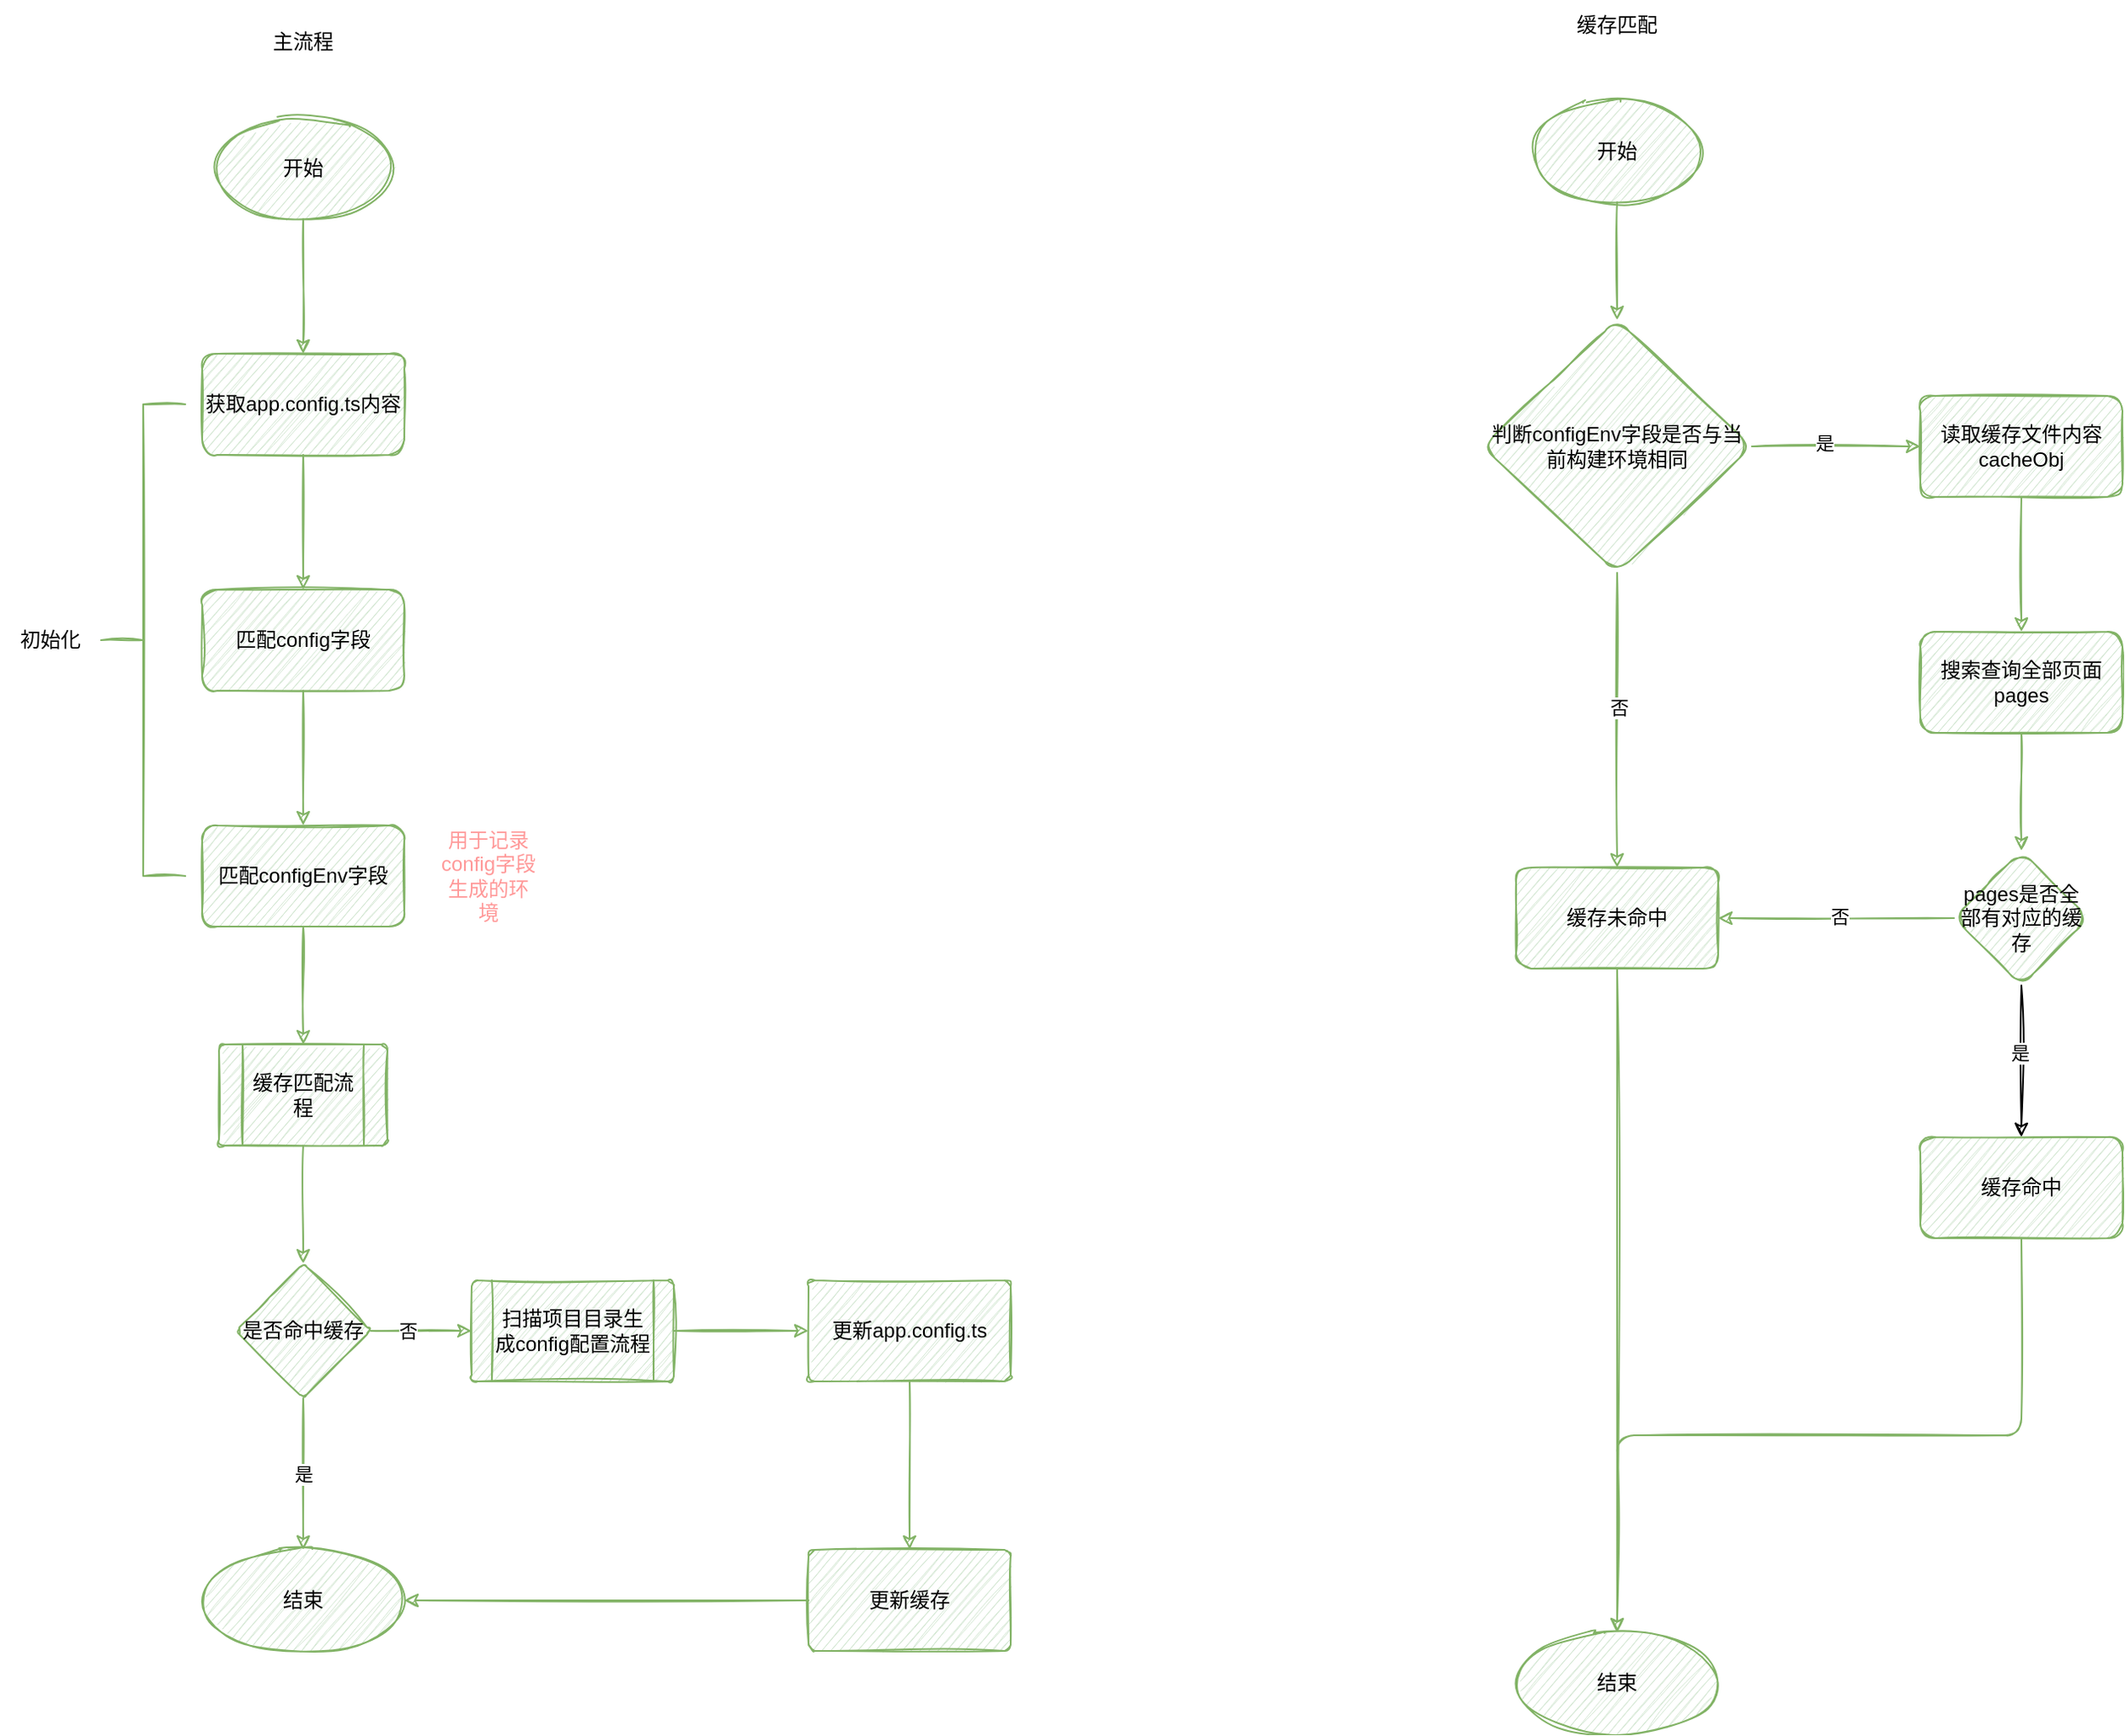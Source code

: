 <mxfile version="17.0.0" type="github">
  <diagram id="HSfGDlyhOGmyIHZ94gBn" name="第 1 页">
    <mxGraphModel dx="888" dy="586" grid="1" gridSize="10" guides="1" tooltips="1" connect="1" arrows="1" fold="1" page="1" pageScale="1" pageWidth="827" pageHeight="1169" math="0" shadow="0">
      <root>
        <mxCell id="0" />
        <mxCell id="1" parent="0" />
        <mxCell id="xD_pPmzMON3R3X_e0m8q-4" value="" style="edgeStyle=orthogonalEdgeStyle;rounded=1;sketch=1;orthogonalLoop=1;jettySize=auto;html=1;fillColor=#d5e8d4;strokeColor=#82b366;" edge="1" parent="1" source="xD_pPmzMON3R3X_e0m8q-2" target="xD_pPmzMON3R3X_e0m8q-3">
          <mxGeometry relative="1" as="geometry" />
        </mxCell>
        <mxCell id="xD_pPmzMON3R3X_e0m8q-2" value="开始" style="strokeWidth=1;html=1;shape=mxgraph.flowchart.start_1;whiteSpace=wrap;rounded=1;sketch=1;fillColor=#d5e8d4;strokeColor=#82b366;" vertex="1" parent="1">
          <mxGeometry x="360" y="270" width="100" height="60" as="geometry" />
        </mxCell>
        <mxCell id="xD_pPmzMON3R3X_e0m8q-6" value="" style="edgeStyle=orthogonalEdgeStyle;rounded=1;sketch=1;orthogonalLoop=1;jettySize=auto;html=1;fillColor=#d5e8d4;strokeColor=#82b366;" edge="1" parent="1" source="xD_pPmzMON3R3X_e0m8q-3" target="xD_pPmzMON3R3X_e0m8q-5">
          <mxGeometry relative="1" as="geometry" />
        </mxCell>
        <mxCell id="xD_pPmzMON3R3X_e0m8q-3" value="获取app.config.ts内容" style="whiteSpace=wrap;html=1;fillColor=#d5e8d4;strokeColor=#82b366;strokeWidth=1;rounded=1;sketch=1;" vertex="1" parent="1">
          <mxGeometry x="350" y="410" width="120" height="60" as="geometry" />
        </mxCell>
        <mxCell id="xD_pPmzMON3R3X_e0m8q-8" value="" style="edgeStyle=orthogonalEdgeStyle;rounded=1;sketch=1;orthogonalLoop=1;jettySize=auto;html=1;fillColor=#d5e8d4;strokeColor=#82b366;" edge="1" parent="1" source="xD_pPmzMON3R3X_e0m8q-5" target="xD_pPmzMON3R3X_e0m8q-7">
          <mxGeometry relative="1" as="geometry" />
        </mxCell>
        <mxCell id="xD_pPmzMON3R3X_e0m8q-5" value="匹配config字段" style="whiteSpace=wrap;html=1;fillColor=#d5e8d4;strokeColor=#82b366;strokeWidth=1;rounded=1;sketch=1;" vertex="1" parent="1">
          <mxGeometry x="350" y="550" width="120" height="60" as="geometry" />
        </mxCell>
        <mxCell id="xD_pPmzMON3R3X_e0m8q-14" value="" style="edgeStyle=orthogonalEdgeStyle;rounded=1;sketch=1;orthogonalLoop=1;jettySize=auto;html=1;fontColor=#000000;fillColor=#d5e8d4;strokeColor=#82b366;entryX=0.5;entryY=0;entryDx=0;entryDy=0;" edge="1" parent="1" source="xD_pPmzMON3R3X_e0m8q-7" target="xD_pPmzMON3R3X_e0m8q-15">
          <mxGeometry relative="1" as="geometry">
            <mxPoint x="410" y="860" as="targetPoint" />
          </mxGeometry>
        </mxCell>
        <mxCell id="xD_pPmzMON3R3X_e0m8q-7" value="匹配configEnv字段" style="whiteSpace=wrap;html=1;fillColor=#d5e8d4;strokeColor=#82b366;strokeWidth=1;rounded=1;sketch=1;" vertex="1" parent="1">
          <mxGeometry x="350" y="690" width="120" height="60" as="geometry" />
        </mxCell>
        <mxCell id="xD_pPmzMON3R3X_e0m8q-10" value="用于记录config字段生成的环境" style="text;html=1;strokeColor=none;fillColor=none;align=center;verticalAlign=middle;whiteSpace=wrap;rounded=0;sketch=1;fontColor=#FF9999;" vertex="1" parent="1">
          <mxGeometry x="490" y="705" width="60" height="30" as="geometry" />
        </mxCell>
        <mxCell id="xD_pPmzMON3R3X_e0m8q-11" value="" style="strokeWidth=1;html=1;shape=mxgraph.flowchart.annotation_2;align=left;labelPosition=right;pointerEvents=1;rounded=1;sketch=1;fillColor=#d5e8d4;strokeColor=#82b366;" vertex="1" parent="1">
          <mxGeometry x="290" y="440" width="50" height="280" as="geometry" />
        </mxCell>
        <mxCell id="xD_pPmzMON3R3X_e0m8q-12" value="初始化" style="text;html=1;strokeColor=none;fillColor=none;align=center;verticalAlign=middle;whiteSpace=wrap;rounded=0;sketch=1;fontColor=#000000;" vertex="1" parent="1">
          <mxGeometry x="230" y="565" width="60" height="30" as="geometry" />
        </mxCell>
        <mxCell id="xD_pPmzMON3R3X_e0m8q-17" value="" style="edgeStyle=orthogonalEdgeStyle;rounded=1;sketch=1;orthogonalLoop=1;jettySize=auto;html=1;fontColor=#000000;fillColor=#d5e8d4;strokeColor=#82b366;" edge="1" parent="1" source="xD_pPmzMON3R3X_e0m8q-15" target="xD_pPmzMON3R3X_e0m8q-16">
          <mxGeometry relative="1" as="geometry" />
        </mxCell>
        <mxCell id="xD_pPmzMON3R3X_e0m8q-15" value="缓存匹配流程" style="verticalLabelPosition=middle;verticalAlign=middle;html=1;shape=process;whiteSpace=wrap;rounded=1;size=0.14;arcSize=6;sketch=1;strokeWidth=1;fillColor=#d5e8d4;strokeColor=#82b366;labelPosition=center;align=center;" vertex="1" parent="1">
          <mxGeometry x="360" y="820" width="100" height="60" as="geometry" />
        </mxCell>
        <mxCell id="xD_pPmzMON3R3X_e0m8q-19" value="是" style="edgeStyle=orthogonalEdgeStyle;rounded=1;sketch=1;orthogonalLoop=1;jettySize=auto;html=1;fontColor=#000000;fillColor=#d5e8d4;strokeColor=#82b366;" edge="1" parent="1" source="xD_pPmzMON3R3X_e0m8q-16" target="xD_pPmzMON3R3X_e0m8q-18">
          <mxGeometry relative="1" as="geometry" />
        </mxCell>
        <mxCell id="xD_pPmzMON3R3X_e0m8q-23" value="" style="edgeStyle=orthogonalEdgeStyle;rounded=1;sketch=1;orthogonalLoop=1;jettySize=auto;html=1;fontColor=#000000;fillColor=#d5e8d4;strokeColor=#82b366;" edge="1" parent="1" source="xD_pPmzMON3R3X_e0m8q-16" target="xD_pPmzMON3R3X_e0m8q-22">
          <mxGeometry relative="1" as="geometry" />
        </mxCell>
        <mxCell id="xD_pPmzMON3R3X_e0m8q-31" value="否" style="edgeLabel;html=1;align=center;verticalAlign=middle;resizable=0;points=[];fontColor=#000000;" vertex="1" connectable="0" parent="xD_pPmzMON3R3X_e0m8q-23">
          <mxGeometry x="-0.267" relative="1" as="geometry">
            <mxPoint as="offset" />
          </mxGeometry>
        </mxCell>
        <mxCell id="xD_pPmzMON3R3X_e0m8q-16" value="是否命中缓存" style="rhombus;whiteSpace=wrap;html=1;fillColor=#d5e8d4;strokeColor=#82b366;rounded=1;arcSize=6;sketch=1;strokeWidth=1;" vertex="1" parent="1">
          <mxGeometry x="370" y="950" width="80" height="80" as="geometry" />
        </mxCell>
        <mxCell id="xD_pPmzMON3R3X_e0m8q-18" value="结束" style="ellipse;whiteSpace=wrap;html=1;fillColor=#d5e8d4;strokeColor=#82b366;rounded=1;arcSize=6;sketch=1;strokeWidth=1;" vertex="1" parent="1">
          <mxGeometry x="350" y="1120" width="120" height="60" as="geometry" />
        </mxCell>
        <mxCell id="xD_pPmzMON3R3X_e0m8q-27" value="" style="edgeStyle=orthogonalEdgeStyle;rounded=1;sketch=1;orthogonalLoop=1;jettySize=auto;html=1;fontColor=#000000;fillColor=#d5e8d4;strokeColor=#82b366;" edge="1" parent="1" source="xD_pPmzMON3R3X_e0m8q-22" target="xD_pPmzMON3R3X_e0m8q-26">
          <mxGeometry relative="1" as="geometry" />
        </mxCell>
        <mxCell id="xD_pPmzMON3R3X_e0m8q-22" value="扫描项目目录生成config配置流程" style="shape=process;whiteSpace=wrap;html=1;backgroundOutline=1;fillColor=#d5e8d4;strokeColor=#82b366;rounded=1;arcSize=6;sketch=1;strokeWidth=1;" vertex="1" parent="1">
          <mxGeometry x="510" y="960" width="120" height="60" as="geometry" />
        </mxCell>
        <mxCell id="xD_pPmzMON3R3X_e0m8q-29" value="" style="edgeStyle=orthogonalEdgeStyle;rounded=1;sketch=1;orthogonalLoop=1;jettySize=auto;html=1;fontColor=#000000;fillColor=#d5e8d4;strokeColor=#82b366;" edge="1" parent="1" source="xD_pPmzMON3R3X_e0m8q-26" target="xD_pPmzMON3R3X_e0m8q-28">
          <mxGeometry relative="1" as="geometry" />
        </mxCell>
        <mxCell id="xD_pPmzMON3R3X_e0m8q-26" value="更新app.config.ts" style="whiteSpace=wrap;html=1;fillColor=#d5e8d4;strokeColor=#82b366;rounded=1;arcSize=6;sketch=1;strokeWidth=1;" vertex="1" parent="1">
          <mxGeometry x="710" y="960" width="120" height="60" as="geometry" />
        </mxCell>
        <mxCell id="xD_pPmzMON3R3X_e0m8q-30" style="edgeStyle=orthogonalEdgeStyle;rounded=1;sketch=1;orthogonalLoop=1;jettySize=auto;html=1;exitX=0;exitY=0.5;exitDx=0;exitDy=0;entryX=1;entryY=0.5;entryDx=0;entryDy=0;fontColor=#000000;fillColor=#d5e8d4;strokeColor=#82b366;" edge="1" parent="1" source="xD_pPmzMON3R3X_e0m8q-28" target="xD_pPmzMON3R3X_e0m8q-18">
          <mxGeometry relative="1" as="geometry" />
        </mxCell>
        <mxCell id="xD_pPmzMON3R3X_e0m8q-28" value="更新缓存" style="whiteSpace=wrap;html=1;fillColor=#d5e8d4;strokeColor=#82b366;rounded=1;arcSize=6;sketch=1;strokeWidth=1;" vertex="1" parent="1">
          <mxGeometry x="710" y="1120" width="120" height="60" as="geometry" />
        </mxCell>
        <mxCell id="xD_pPmzMON3R3X_e0m8q-32" value="主流程" style="text;html=1;strokeColor=none;fillColor=none;align=center;verticalAlign=middle;whiteSpace=wrap;rounded=0;sketch=1;fontColor=#000000;" vertex="1" parent="1">
          <mxGeometry x="380" y="210" width="60" height="30" as="geometry" />
        </mxCell>
        <mxCell id="xD_pPmzMON3R3X_e0m8q-37" value="" style="edgeStyle=orthogonalEdgeStyle;rounded=1;sketch=1;orthogonalLoop=1;jettySize=auto;html=1;fontColor=#000000;fillColor=#d5e8d4;strokeColor=#82b366;" edge="1" parent="1" source="xD_pPmzMON3R3X_e0m8q-34" target="xD_pPmzMON3R3X_e0m8q-36">
          <mxGeometry relative="1" as="geometry" />
        </mxCell>
        <mxCell id="xD_pPmzMON3R3X_e0m8q-34" value="开始" style="strokeWidth=1;html=1;shape=mxgraph.flowchart.start_1;whiteSpace=wrap;rounded=1;sketch=1;fillColor=#d5e8d4;strokeColor=#82b366;" vertex="1" parent="1">
          <mxGeometry x="1140" y="260" width="100" height="60" as="geometry" />
        </mxCell>
        <mxCell id="xD_pPmzMON3R3X_e0m8q-35" value="缓存匹配" style="text;html=1;strokeColor=none;fillColor=none;align=center;verticalAlign=middle;whiteSpace=wrap;rounded=0;sketch=1;fontColor=#000000;" vertex="1" parent="1">
          <mxGeometry x="1160" y="200" width="60" height="30" as="geometry" />
        </mxCell>
        <mxCell id="xD_pPmzMON3R3X_e0m8q-46" value="" style="edgeStyle=orthogonalEdgeStyle;rounded=1;sketch=1;orthogonalLoop=1;jettySize=auto;html=1;fontColor=#000000;fillColor=#d5e8d4;strokeColor=#82b366;" edge="1" parent="1" source="xD_pPmzMON3R3X_e0m8q-36" target="xD_pPmzMON3R3X_e0m8q-45">
          <mxGeometry relative="1" as="geometry" />
        </mxCell>
        <mxCell id="xD_pPmzMON3R3X_e0m8q-47" value="否" style="edgeLabel;html=1;align=center;verticalAlign=middle;resizable=0;points=[];fontColor=#000000;" vertex="1" connectable="0" parent="xD_pPmzMON3R3X_e0m8q-46">
          <mxGeometry x="-0.088" y="1" relative="1" as="geometry">
            <mxPoint as="offset" />
          </mxGeometry>
        </mxCell>
        <mxCell id="xD_pPmzMON3R3X_e0m8q-51" value="" style="edgeStyle=orthogonalEdgeStyle;rounded=1;sketch=1;orthogonalLoop=1;jettySize=auto;html=1;fontColor=#000000;fillColor=#d5e8d4;strokeColor=#82b366;" edge="1" parent="1" source="xD_pPmzMON3R3X_e0m8q-36" target="xD_pPmzMON3R3X_e0m8q-50">
          <mxGeometry relative="1" as="geometry" />
        </mxCell>
        <mxCell id="xD_pPmzMON3R3X_e0m8q-52" value="是" style="edgeLabel;html=1;align=center;verticalAlign=middle;resizable=0;points=[];fontColor=#000000;" vertex="1" connectable="0" parent="xD_pPmzMON3R3X_e0m8q-51">
          <mxGeometry x="-0.14" y="2" relative="1" as="geometry">
            <mxPoint as="offset" />
          </mxGeometry>
        </mxCell>
        <mxCell id="xD_pPmzMON3R3X_e0m8q-36" value="判断configEnv字段是否与当前构建环境相同" style="rhombus;whiteSpace=wrap;html=1;fillColor=#d5e8d4;strokeColor=#82b366;strokeWidth=1;rounded=1;sketch=1;" vertex="1" parent="1">
          <mxGeometry x="1110" y="390" width="160" height="150" as="geometry" />
        </mxCell>
        <mxCell id="xD_pPmzMON3R3X_e0m8q-49" value="" style="edgeStyle=orthogonalEdgeStyle;rounded=1;sketch=1;orthogonalLoop=1;jettySize=auto;html=1;fontColor=#000000;fillColor=#d5e8d4;strokeColor=#82b366;" edge="1" parent="1" source="xD_pPmzMON3R3X_e0m8q-45" target="xD_pPmzMON3R3X_e0m8q-48">
          <mxGeometry relative="1" as="geometry" />
        </mxCell>
        <mxCell id="xD_pPmzMON3R3X_e0m8q-45" value="缓存未命中" style="whiteSpace=wrap;html=1;fillColor=#d5e8d4;strokeColor=#82b366;strokeWidth=1;rounded=1;sketch=1;" vertex="1" parent="1">
          <mxGeometry x="1130" y="715" width="120" height="60" as="geometry" />
        </mxCell>
        <mxCell id="xD_pPmzMON3R3X_e0m8q-48" value="结束" style="ellipse;whiteSpace=wrap;html=1;fillColor=#d5e8d4;strokeColor=#82b366;strokeWidth=1;rounded=1;sketch=1;" vertex="1" parent="1">
          <mxGeometry x="1130" y="1169" width="120" height="60" as="geometry" />
        </mxCell>
        <mxCell id="xD_pPmzMON3R3X_e0m8q-54" value="" style="edgeStyle=orthogonalEdgeStyle;rounded=1;sketch=1;orthogonalLoop=1;jettySize=auto;html=1;fontColor=#000000;fillColor=#d5e8d4;strokeColor=#82b366;" edge="1" parent="1" source="xD_pPmzMON3R3X_e0m8q-50" target="xD_pPmzMON3R3X_e0m8q-53">
          <mxGeometry relative="1" as="geometry" />
        </mxCell>
        <mxCell id="xD_pPmzMON3R3X_e0m8q-50" value="读取缓存文件内容cacheObj" style="whiteSpace=wrap;html=1;fillColor=#d5e8d4;strokeColor=#82b366;strokeWidth=1;rounded=1;sketch=1;" vertex="1" parent="1">
          <mxGeometry x="1370" y="435" width="120" height="60" as="geometry" />
        </mxCell>
        <mxCell id="xD_pPmzMON3R3X_e0m8q-56" value="" style="edgeStyle=orthogonalEdgeStyle;rounded=1;sketch=1;orthogonalLoop=1;jettySize=auto;html=1;fontColor=#000000;fillColor=#d5e8d4;strokeColor=#82b366;" edge="1" parent="1" source="xD_pPmzMON3R3X_e0m8q-53" target="xD_pPmzMON3R3X_e0m8q-55">
          <mxGeometry relative="1" as="geometry" />
        </mxCell>
        <mxCell id="xD_pPmzMON3R3X_e0m8q-53" value="搜索查询全部页面pages" style="whiteSpace=wrap;html=1;fillColor=#d5e8d4;strokeColor=#82b366;strokeWidth=1;rounded=1;sketch=1;" vertex="1" parent="1">
          <mxGeometry x="1370" y="575" width="120" height="60" as="geometry" />
        </mxCell>
        <mxCell id="xD_pPmzMON3R3X_e0m8q-60" style="edgeStyle=orthogonalEdgeStyle;rounded=1;sketch=1;orthogonalLoop=1;jettySize=auto;html=1;exitX=0;exitY=0.5;exitDx=0;exitDy=0;fontColor=#000000;fillColor=#d5e8d4;strokeColor=#82b366;" edge="1" parent="1" source="xD_pPmzMON3R3X_e0m8q-55" target="xD_pPmzMON3R3X_e0m8q-45">
          <mxGeometry relative="1" as="geometry" />
        </mxCell>
        <mxCell id="xD_pPmzMON3R3X_e0m8q-61" value="否" style="edgeLabel;html=1;align=center;verticalAlign=middle;resizable=0;points=[];fontColor=#000000;" vertex="1" connectable="0" parent="xD_pPmzMON3R3X_e0m8q-60">
          <mxGeometry x="-0.029" y="-1" relative="1" as="geometry">
            <mxPoint as="offset" />
          </mxGeometry>
        </mxCell>
        <mxCell id="xD_pPmzMON3R3X_e0m8q-63" value="" style="edgeStyle=orthogonalEdgeStyle;rounded=1;sketch=1;orthogonalLoop=1;jettySize=auto;html=1;fontColor=#000000;" edge="1" parent="1" source="xD_pPmzMON3R3X_e0m8q-55" target="xD_pPmzMON3R3X_e0m8q-62">
          <mxGeometry relative="1" as="geometry" />
        </mxCell>
        <mxCell id="xD_pPmzMON3R3X_e0m8q-64" value="是" style="edgeLabel;html=1;align=center;verticalAlign=middle;resizable=0;points=[];fontColor=#000000;" vertex="1" connectable="0" parent="xD_pPmzMON3R3X_e0m8q-63">
          <mxGeometry x="-0.122" y="-1" relative="1" as="geometry">
            <mxPoint as="offset" />
          </mxGeometry>
        </mxCell>
        <mxCell id="xD_pPmzMON3R3X_e0m8q-55" value="pages是否全部有对应的缓存" style="rhombus;whiteSpace=wrap;html=1;fillColor=#d5e8d4;strokeColor=#82b366;strokeWidth=1;rounded=1;sketch=1;" vertex="1" parent="1">
          <mxGeometry x="1390" y="705" width="80" height="80" as="geometry" />
        </mxCell>
        <mxCell id="xD_pPmzMON3R3X_e0m8q-65" style="edgeStyle=orthogonalEdgeStyle;rounded=1;sketch=1;orthogonalLoop=1;jettySize=auto;html=1;exitX=0.5;exitY=1;exitDx=0;exitDy=0;entryX=0.5;entryY=0;entryDx=0;entryDy=0;fontColor=#000000;fillColor=#d5e8d4;strokeColor=#82b366;" edge="1" parent="1" source="xD_pPmzMON3R3X_e0m8q-62" target="xD_pPmzMON3R3X_e0m8q-48">
          <mxGeometry relative="1" as="geometry" />
        </mxCell>
        <mxCell id="xD_pPmzMON3R3X_e0m8q-62" value="缓存命中" style="whiteSpace=wrap;html=1;fillColor=#d5e8d4;strokeColor=#82b366;strokeWidth=1;rounded=1;sketch=1;" vertex="1" parent="1">
          <mxGeometry x="1370" y="875" width="120" height="60" as="geometry" />
        </mxCell>
      </root>
    </mxGraphModel>
  </diagram>
</mxfile>
